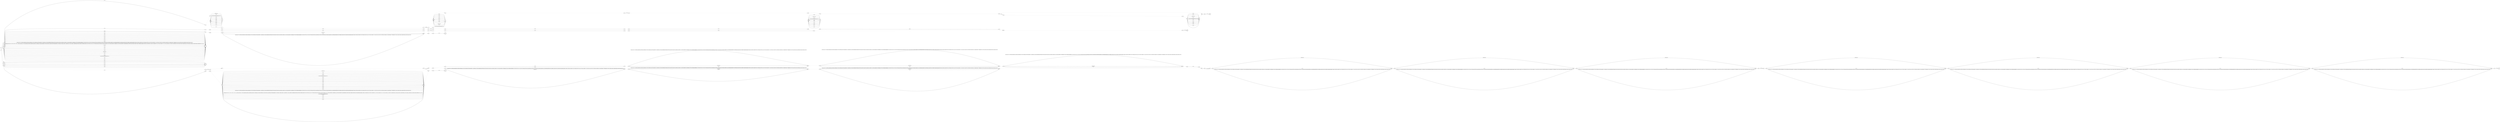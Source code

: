 digraph NFA {
rankdir = LR
27 [shape = doublecircle]
71 [shape = doublecircle]
95 [shape = doublecircle]
103 [shape = doublecircle]
105 [shape = doublecircle]
113 [shape = doublecircle]
115 [shape = doublecircle]
0 -> 2 [style=dotted]
0 -> 30 [style=dotted]
0 -> 72 [style=dotted]
0 -> 96 [style=dotted]
0 -> 104 [style=dotted]
0 -> 106 [style=dotted]
0 -> 114 [style=dotted]
1 -> 2 [style=dotted]
1 -> 30 [style=dotted]
1 -> 72 [style=dotted]
1 -> 96 [style=dotted]
1 -> 104 [style=dotted]
1 -> 106 [style=dotted]
1 -> 114 [style=dotted]
2 -> 3 [label="{ ['\"'] }"]
3 -> 6 [style=dotted]
4 -> 5 [label="{ ['.'] }"]
4 -> 5 [label="{ ['0']['2'-'9'] }"]
4 -> 5 [label="{ ['1'] }"]
4 -> 5 [label="{ ['A'-'Z']['_']['b'-'d']['g'-'k']['m'-'q']['v'-'z'] }"]
4 -> 5 [label="{ ['a'] }"]
4 -> 5 [label="{ ['e'] }"]
4 -> 5 [label="{ ['f'] }"]
4 -> 5 [label="{ ['l'] }"]
4 -> 5 [label="{ ['r'] }"]
4 -> 5 [label="{ ['s'] }"]
4 -> 5 [label="{ ['t'] }"]
4 -> 5 [label="{ ['u'] }"]
5 -> 4 [style=dotted]
5 -> 7 [style=dotted]
6 -> 4 [style=dotted]
7 -> 8 [style=dotted]
8 -> 9 [label="{ ['@'] }"]
9 -> 12 [style=dotted]
10 -> 11 [label="{ ['0']['2'-'9'] }"]
10 -> 11 [label="{ ['1'] }"]
10 -> 11 [label="{ ['A'-'Z']['_']['b'-'d']['g'-'k']['m'-'q']['v'-'z'] }"]
10 -> 11 [label="{ ['a'] }"]
10 -> 11 [label="{ ['e'] }"]
10 -> 11 [label="{ ['f'] }"]
10 -> 11 [label="{ ['l'] }"]
10 -> 11 [label="{ ['r'] }"]
10 -> 11 [label="{ ['s'] }"]
10 -> 11 [label="{ ['t'] }"]
10 -> 11 [label="{ ['u'] }"]
11 -> 10 [style=dotted]
11 -> 13 [style=dotted]
12 -> 10 [style=dotted]
13 -> 14 [style=dotted]
14 -> 15 [label="{ ['.'] }"]
15 -> 18 [style=dotted]
16 -> 17 [label="{ ['0']['2'-'9'] }"]
16 -> 17 [label="{ ['1'] }"]
16 -> 17 [label="{ ['A'-'Z']['_']['b'-'d']['g'-'k']['m'-'q']['v'-'z'] }"]
16 -> 17 [label="{ ['a'] }"]
16 -> 17 [label="{ ['e'] }"]
16 -> 17 [label="{ ['f'] }"]
16 -> 17 [label="{ ['l'] }"]
16 -> 17 [label="{ ['r'] }"]
16 -> 17 [label="{ ['s'] }"]
16 -> 17 [label="{ ['t'] }"]
16 -> 17 [label="{ ['u'] }"]
17 -> 16 [style=dotted]
17 -> 19 [style=dotted]
18 -> 16 [style=dotted]
19 -> 20 [style=dotted]
20 -> 21 [label="{ ['.'] }"]
20 -> 25 [style=dotted]
21 -> 24 [style=dotted]
22 -> 23 [label="{ ['0']['2'-'9'] }"]
22 -> 23 [label="{ ['1'] }"]
22 -> 23 [label="{ ['A'-'Z']['_']['b'-'d']['g'-'k']['m'-'q']['v'-'z'] }"]
22 -> 23 [label="{ ['a'] }"]
22 -> 23 [label="{ ['e'] }"]
22 -> 23 [label="{ ['f'] }"]
22 -> 23 [label="{ ['l'] }"]
22 -> 23 [label="{ ['r'] }"]
22 -> 23 [label="{ ['s'] }"]
22 -> 23 [label="{ ['t'] }"]
22 -> 23 [label="{ ['u'] }"]
23 -> 22 [style=dotted]
23 -> 25 [style=dotted]
24 -> 22 [style=dotted]
25 -> 26 [style=dotted]
26 -> 27 [label="{ ['\"'] }"]
28 -> 29 [label="{ ['\"'] }"]
29 -> 28 [style=dotted]
29 -> 31 [style=dotted]
30 -> 28 [style=dotted]
30 -> 31 [style=dotted]
31 -> 32 [style=dotted]
32 -> 33 [label="{ ['1'] }"]
32 -> 33 [style=dotted]
33 -> 50 [style=dotted]
34 -> 35 [label="{ ['0']['2'-'9'] }"]
34 -> 35 [label="{ ['1'] }"]
34 -> 35 [label="{ [1632-1641][1776-1785][1984-1993][2406-2415][2534-2543][2662-2671][2790-2799][2918-2927][3046-3055][3174-3183][3302-3311][3430-3439][3558-3567][3664-3673][3792-3801][3872-3881][4160-4169][4240-4249][6112-6121][6160-6169][6470-6479][6608-6617][6784-6793][6800-6809][6992-7001][7088-7097][7232-7241][7248-7257][42528-42537][43216-43225][43264-43273][43472-43481][43504-43513][43600-43609][44016-44025][65296-65305][66720-66729][68912-68921][69734-69743][69872-69881][69942-69951][70096-70105][70384-70393][70736-70745][70864-70873][71248-71257][71360-71369][71472-71481][71904-71913][72784-72793][73040-73049][73120-73129][92768-92777][93008-93017][120782-120831][123200-123209][123632-123641][125264-125273] }"]
35 -> 36 [style=dotted]
36 -> 37 [label="{ ['0']['2'-'9'] }"]
36 -> 37 [label="{ ['1'] }"]
36 -> 37 [label="{ [1632-1641][1776-1785][1984-1993][2406-2415][2534-2543][2662-2671][2790-2799][2918-2927][3046-3055][3174-3183][3302-3311][3430-3439][3558-3567][3664-3673][3792-3801][3872-3881][4160-4169][4240-4249][6112-6121][6160-6169][6470-6479][6608-6617][6784-6793][6800-6809][6992-7001][7088-7097][7232-7241][7248-7257][42528-42537][43216-43225][43264-43273][43472-43481][43504-43513][43600-43609][44016-44025][65296-65305][66720-66729][68912-68921][69734-69743][69872-69881][69942-69951][70096-70105][70384-70393][70736-70745][70864-70873][71248-71257][71360-71369][71472-71481][71904-71913][72784-72793][73040-73049][73120-73129][92768-92777][93008-93017][120782-120831][123200-123209][123632-123641][125264-125273] }"]
37 -> 38 [style=dotted]
38 -> 39 [label="{ ['0']['2'-'9'] }"]
38 -> 39 [label="{ ['1'] }"]
38 -> 39 [label="{ [1632-1641][1776-1785][1984-1993][2406-2415][2534-2543][2662-2671][2790-2799][2918-2927][3046-3055][3174-3183][3302-3311][3430-3439][3558-3567][3664-3673][3792-3801][3872-3881][4160-4169][4240-4249][6112-6121][6160-6169][6470-6479][6608-6617][6784-6793][6800-6809][6992-7001][7088-7097][7232-7241][7248-7257][42528-42537][43216-43225][43264-43273][43472-43481][43504-43513][43600-43609][44016-44025][65296-65305][66720-66729][68912-68921][69734-69743][69872-69881][69942-69951][70096-70105][70384-70393][70736-70745][70864-70873][71248-71257][71360-71369][71472-71481][71904-71913][72784-72793][73040-73049][73120-73129][92768-92777][93008-93017][120782-120831][123200-123209][123632-123641][125264-125273] }"]
39 -> 51 [style=dotted]
40 -> 41 [label="{ ['('] }"]
41 -> 42 [style=dotted]
42 -> 43 [label="{ ['0']['2'-'9'] }"]
42 -> 43 [label="{ ['1'] }"]
42 -> 43 [label="{ [1632-1641][1776-1785][1984-1993][2406-2415][2534-2543][2662-2671][2790-2799][2918-2927][3046-3055][3174-3183][3302-3311][3430-3439][3558-3567][3664-3673][3792-3801][3872-3881][4160-4169][4240-4249][6112-6121][6160-6169][6470-6479][6608-6617][6784-6793][6800-6809][6992-7001][7088-7097][7232-7241][7248-7257][42528-42537][43216-43225][43264-43273][43472-43481][43504-43513][43600-43609][44016-44025][65296-65305][66720-66729][68912-68921][69734-69743][69872-69881][69942-69951][70096-70105][70384-70393][70736-70745][70864-70873][71248-71257][71360-71369][71472-71481][71904-71913][72784-72793][73040-73049][73120-73129][92768-92777][93008-93017][120782-120831][123200-123209][123632-123641][125264-125273] }"]
43 -> 44 [style=dotted]
44 -> 45 [label="{ ['0']['2'-'9'] }"]
44 -> 45 [label="{ ['1'] }"]
44 -> 45 [label="{ [1632-1641][1776-1785][1984-1993][2406-2415][2534-2543][2662-2671][2790-2799][2918-2927][3046-3055][3174-3183][3302-3311][3430-3439][3558-3567][3664-3673][3792-3801][3872-3881][4160-4169][4240-4249][6112-6121][6160-6169][6470-6479][6608-6617][6784-6793][6800-6809][6992-7001][7088-7097][7232-7241][7248-7257][42528-42537][43216-43225][43264-43273][43472-43481][43504-43513][43600-43609][44016-44025][65296-65305][66720-66729][68912-68921][69734-69743][69872-69881][69942-69951][70096-70105][70384-70393][70736-70745][70864-70873][71248-71257][71360-71369][71472-71481][71904-71913][72784-72793][73040-73049][73120-73129][92768-92777][93008-93017][120782-120831][123200-123209][123632-123641][125264-125273] }"]
45 -> 46 [style=dotted]
46 -> 47 [label="{ ['0']['2'-'9'] }"]
46 -> 47 [label="{ ['1'] }"]
46 -> 47 [label="{ [1632-1641][1776-1785][1984-1993][2406-2415][2534-2543][2662-2671][2790-2799][2918-2927][3046-3055][3174-3183][3302-3311][3430-3439][3558-3567][3664-3673][3792-3801][3872-3881][4160-4169][4240-4249][6112-6121][6160-6169][6470-6479][6608-6617][6784-6793][6800-6809][6992-7001][7088-7097][7232-7241][7248-7257][42528-42537][43216-43225][43264-43273][43472-43481][43504-43513][43600-43609][44016-44025][65296-65305][66720-66729][68912-68921][69734-69743][69872-69881][69942-69951][70096-70105][70384-70393][70736-70745][70864-70873][71248-71257][71360-71369][71472-71481][71904-71913][72784-72793][73040-73049][73120-73129][92768-92777][93008-93017][120782-120831][123200-123209][123632-123641][125264-125273] }"]
47 -> 48 [style=dotted]
48 -> 49 [label="{ [')'] }"]
49 -> 51 [style=dotted]
50 -> 34 [style=dotted]
50 -> 40 [style=dotted]
51 -> 52 [style=dotted]
52 -> 53 [label="{ [' ']['-'] }"]
52 -> 53 [style=dotted]
53 -> 54 [style=dotted]
54 -> 55 [label="{ ['0']['2'-'9'] }"]
54 -> 55 [label="{ ['1'] }"]
54 -> 55 [label="{ [1632-1641][1776-1785][1984-1993][2406-2415][2534-2543][2662-2671][2790-2799][2918-2927][3046-3055][3174-3183][3302-3311][3430-3439][3558-3567][3664-3673][3792-3801][3872-3881][4160-4169][4240-4249][6112-6121][6160-6169][6470-6479][6608-6617][6784-6793][6800-6809][6992-7001][7088-7097][7232-7241][7248-7257][42528-42537][43216-43225][43264-43273][43472-43481][43504-43513][43600-43609][44016-44025][65296-65305][66720-66729][68912-68921][69734-69743][69872-69881][69942-69951][70096-70105][70384-70393][70736-70745][70864-70873][71248-71257][71360-71369][71472-71481][71904-71913][72784-72793][73040-73049][73120-73129][92768-92777][93008-93017][120782-120831][123200-123209][123632-123641][125264-125273] }"]
55 -> 56 [style=dotted]
56 -> 57 [label="{ ['0']['2'-'9'] }"]
56 -> 57 [label="{ ['1'] }"]
56 -> 57 [label="{ [1632-1641][1776-1785][1984-1993][2406-2415][2534-2543][2662-2671][2790-2799][2918-2927][3046-3055][3174-3183][3302-3311][3430-3439][3558-3567][3664-3673][3792-3801][3872-3881][4160-4169][4240-4249][6112-6121][6160-6169][6470-6479][6608-6617][6784-6793][6800-6809][6992-7001][7088-7097][7232-7241][7248-7257][42528-42537][43216-43225][43264-43273][43472-43481][43504-43513][43600-43609][44016-44025][65296-65305][66720-66729][68912-68921][69734-69743][69872-69881][69942-69951][70096-70105][70384-70393][70736-70745][70864-70873][71248-71257][71360-71369][71472-71481][71904-71913][72784-72793][73040-73049][73120-73129][92768-92777][93008-93017][120782-120831][123200-123209][123632-123641][125264-125273] }"]
57 -> 58 [style=dotted]
58 -> 59 [label="{ ['0']['2'-'9'] }"]
58 -> 59 [label="{ ['1'] }"]
58 -> 59 [label="{ [1632-1641][1776-1785][1984-1993][2406-2415][2534-2543][2662-2671][2790-2799][2918-2927][3046-3055][3174-3183][3302-3311][3430-3439][3558-3567][3664-3673][3792-3801][3872-3881][4160-4169][4240-4249][6112-6121][6160-6169][6470-6479][6608-6617][6784-6793][6800-6809][6992-7001][7088-7097][7232-7241][7248-7257][42528-42537][43216-43225][43264-43273][43472-43481][43504-43513][43600-43609][44016-44025][65296-65305][66720-66729][68912-68921][69734-69743][69872-69881][69942-69951][70096-70105][70384-70393][70736-70745][70864-70873][71248-71257][71360-71369][71472-71481][71904-71913][72784-72793][73040-73049][73120-73129][92768-92777][93008-93017][120782-120831][123200-123209][123632-123641][125264-125273] }"]
59 -> 60 [style=dotted]
60 -> 61 [label="{ [' ']['-'] }"]
60 -> 61 [style=dotted]
61 -> 62 [style=dotted]
62 -> 63 [label="{ ['0']['2'-'9'] }"]
62 -> 63 [label="{ ['1'] }"]
62 -> 63 [label="{ [1632-1641][1776-1785][1984-1993][2406-2415][2534-2543][2662-2671][2790-2799][2918-2927][3046-3055][3174-3183][3302-3311][3430-3439][3558-3567][3664-3673][3792-3801][3872-3881][4160-4169][4240-4249][6112-6121][6160-6169][6470-6479][6608-6617][6784-6793][6800-6809][6992-7001][7088-7097][7232-7241][7248-7257][42528-42537][43216-43225][43264-43273][43472-43481][43504-43513][43600-43609][44016-44025][65296-65305][66720-66729][68912-68921][69734-69743][69872-69881][69942-69951][70096-70105][70384-70393][70736-70745][70864-70873][71248-71257][71360-71369][71472-71481][71904-71913][72784-72793][73040-73049][73120-73129][92768-92777][93008-93017][120782-120831][123200-123209][123632-123641][125264-125273] }"]
63 -> 64 [style=dotted]
64 -> 65 [label="{ ['0']['2'-'9'] }"]
64 -> 65 [label="{ ['1'] }"]
64 -> 65 [label="{ [1632-1641][1776-1785][1984-1993][2406-2415][2534-2543][2662-2671][2790-2799][2918-2927][3046-3055][3174-3183][3302-3311][3430-3439][3558-3567][3664-3673][3792-3801][3872-3881][4160-4169][4240-4249][6112-6121][6160-6169][6470-6479][6608-6617][6784-6793][6800-6809][6992-7001][7088-7097][7232-7241][7248-7257][42528-42537][43216-43225][43264-43273][43472-43481][43504-43513][43600-43609][44016-44025][65296-65305][66720-66729][68912-68921][69734-69743][69872-69881][69942-69951][70096-70105][70384-70393][70736-70745][70864-70873][71248-71257][71360-71369][71472-71481][71904-71913][72784-72793][73040-73049][73120-73129][92768-92777][93008-93017][120782-120831][123200-123209][123632-123641][125264-125273] }"]
65 -> 66 [style=dotted]
66 -> 67 [label="{ ['0']['2'-'9'] }"]
66 -> 67 [label="{ ['1'] }"]
66 -> 67 [label="{ [1632-1641][1776-1785][1984-1993][2406-2415][2534-2543][2662-2671][2790-2799][2918-2927][3046-3055][3174-3183][3302-3311][3430-3439][3558-3567][3664-3673][3792-3801][3872-3881][4160-4169][4240-4249][6112-6121][6160-6169][6470-6479][6608-6617][6784-6793][6800-6809][6992-7001][7088-7097][7232-7241][7248-7257][42528-42537][43216-43225][43264-43273][43472-43481][43504-43513][43600-43609][44016-44025][65296-65305][66720-66729][68912-68921][69734-69743][69872-69881][69942-69951][70096-70105][70384-70393][70736-70745][70864-70873][71248-71257][71360-71369][71472-71481][71904-71913][72784-72793][73040-73049][73120-73129][92768-92777][93008-93017][120782-120831][123200-123209][123632-123641][125264-125273] }"]
67 -> 68 [style=dotted]
68 -> 69 [label="{ ['0']['2'-'9'] }"]
68 -> 69 [label="{ ['1'] }"]
68 -> 69 [label="{ [1632-1641][1776-1785][1984-1993][2406-2415][2534-2543][2662-2671][2790-2799][2918-2927][3046-3055][3174-3183][3302-3311][3430-3439][3558-3567][3664-3673][3792-3801][3872-3881][4160-4169][4240-4249][6112-6121][6160-6169][6470-6479][6608-6617][6784-6793][6800-6809][6992-7001][7088-7097][7232-7241][7248-7257][42528-42537][43216-43225][43264-43273][43472-43481][43504-43513][43600-43609][44016-44025][65296-65305][66720-66729][68912-68921][69734-69743][69872-69881][69942-69951][70096-70105][70384-70393][70736-70745][70864-70873][71248-71257][71360-71369][71472-71481][71904-71913][72784-72793][73040-73049][73120-73129][92768-92777][93008-93017][120782-120831][123200-123209][123632-123641][125264-125273] }"]
69 -> 70 [style=dotted]
70 -> 71 [label="{ ['\"'] }"]
72 -> 73 [label="{ ['\"'] }"]
73 -> 92 [style=dotted]
74 -> 75 [label="{ ['t'] }"]
75 -> 76 [style=dotted]
76 -> 77 [label="{ ['r'] }"]
77 -> 78 [style=dotted]
78 -> 79 [label="{ ['u'] }"]
79 -> 80 [style=dotted]
80 -> 81 [label="{ ['e'] }"]
81 -> 93 [style=dotted]
82 -> 83 [label="{ ['f'] }"]
83 -> 84 [style=dotted]
84 -> 85 [label="{ ['a'] }"]
85 -> 86 [style=dotted]
86 -> 87 [label="{ ['l'] }"]
87 -> 88 [style=dotted]
88 -> 89 [label="{ ['s'] }"]
89 -> 90 [style=dotted]
90 -> 91 [label="{ ['e'] }"]
91 -> 93 [style=dotted]
92 -> 74 [style=dotted]
92 -> 82 [style=dotted]
93 -> 94 [style=dotted]
94 -> 95 [label="{ ['\"'] }"]
96 -> 97 [label="{ ['\"'] }"]
97 -> 100 [style=dotted]
98 -> 99 [label="{ ['0']['2'-'9'] }"]
98 -> 99 [label="{ ['1'] }"]
98 -> 99 [label="{ [1632-1641][1776-1785][1984-1993][2406-2415][2534-2543][2662-2671][2790-2799][2918-2927][3046-3055][3174-3183][3302-3311][3430-3439][3558-3567][3664-3673][3792-3801][3872-3881][4160-4169][4240-4249][6112-6121][6160-6169][6470-6479][6608-6617][6784-6793][6800-6809][6992-7001][7088-7097][7232-7241][7248-7257][42528-42537][43216-43225][43264-43273][43472-43481][43504-43513][43600-43609][44016-44025][65296-65305][66720-66729][68912-68921][69734-69743][69872-69881][69942-69951][70096-70105][70384-70393][70736-70745][70864-70873][71248-71257][71360-71369][71472-71481][71904-71913][72784-72793][73040-73049][73120-73129][92768-92777][93008-93017][120782-120831][123200-123209][123632-123641][125264-125273] }"]
99 -> 98 [style=dotted]
99 -> 101 [style=dotted]
100 -> 98 [style=dotted]
101 -> 102 [style=dotted]
102 -> 103 [label="{ ['\"'] }"]
104 -> 105 [label="{ [','] }"]
104 -> 105 [label="{ [':'] }"]
104 -> 105 [label="{ ['['] }"]
104 -> 105 [label="{ [']'] }"]
104 -> 105 [label="{ ['{'] }"]
104 -> 105 [label="{ ['}'] }"]
106 -> 107 [label="{ ['\"'] }"]
107 -> 110 [style=dotted]
108 -> 109 [label="{ [0-9][14-31]['!']['#'-''']['*'-'+']['/'][';'-'?']['\']['^']['`']['|']['~'-132][134-1631][1642-1775][1786-1983][1994-2405][2416-2533][2544-2661][2672-2789][2800-2917][2928-3045][3056-3173][3184-3301][3312-3429][3440-3557][3568-3663][3674-3791][3802-3871][3882-4159][4170-4239][4250-6111][6122-6159][6170-6469][6480-6607][6618-6783][6794-6799][6810-6991][7002-7087][7098-7231][7242-7247][7258-8231][8234-42527][42538-43215][43226-43263][43274-43471][43482-43503][43514-43599][43610-44015][44026-55295][57344-65295][65306-66719][66730-68911][68922-69733][69744-69871][69882-69941][69952-70095][70106-70383][70394-70735][70746-70863][70874-71247][71258-71359][71370-71471][71482-71903][71914-72783][72794-73039][73050-73119][73130-92767][92778-93007][93018-120781][120832-123199][123210-123631][123642-125263][125274-1114111] }"]
108 -> 109 [label="{ [10-13][133][8232-8233][55296-57343] }"]
108 -> 109 [label="{ [' ']['-'] }"]
108 -> 109 [label="{ ['('] }"]
108 -> 109 [label="{ [')'] }"]
108 -> 109 [label="{ [','] }"]
108 -> 109 [label="{ ['.'] }"]
108 -> 109 [label="{ ['0']['2'-'9'] }"]
108 -> 109 [label="{ ['1'] }"]
108 -> 109 [label="{ [':'] }"]
108 -> 109 [label="{ ['@'] }"]
108 -> 109 [label="{ ['A'-'Z']['_']['b'-'d']['g'-'k']['m'-'q']['v'-'z'] }"]
108 -> 109 [label="{ ['['] }"]
108 -> 109 [label="{ [']'] }"]
108 -> 109 [label="{ ['a'] }"]
108 -> 109 [label="{ ['e'] }"]
108 -> 109 [label="{ ['f'] }"]
108 -> 109 [label="{ ['l'] }"]
108 -> 109 [label="{ ['r'] }"]
108 -> 109 [label="{ ['s'] }"]
108 -> 109 [label="{ ['t'] }"]
108 -> 109 [label="{ ['u'] }"]
108 -> 109 [label="{ ['{'] }"]
108 -> 109 [label="{ ['}'] }"]
108 -> 109 [label="{ [1632-1641][1776-1785][1984-1993][2406-2415][2534-2543][2662-2671][2790-2799][2918-2927][3046-3055][3174-3183][3302-3311][3430-3439][3558-3567][3664-3673][3792-3801][3872-3881][4160-4169][4240-4249][6112-6121][6160-6169][6470-6479][6608-6617][6784-6793][6800-6809][6992-7001][7088-7097][7232-7241][7248-7257][42528-42537][43216-43225][43264-43273][43472-43481][43504-43513][43600-43609][44016-44025][65296-65305][66720-66729][68912-68921][69734-69743][69872-69881][69942-69951][70096-70105][70384-70393][70736-70745][70864-70873][71248-71257][71360-71369][71472-71481][71904-71913][72784-72793][73040-73049][73120-73129][92768-92777][93008-93017][120782-120831][123200-123209][123632-123641][125264-125273] }"]
109 -> 108 [style=dotted]
109 -> 111 [style=dotted]
110 -> 108 [style=dotted]
110 -> 111 [style=dotted]
111 -> 112 [style=dotted]
112 -> 113 [label="{ ['\"'] }"]
114 -> 115 [label="{ [0-9][14-31]['!']['#'-''']['*'-'+']['/'][';'-'?']['\']['^']['`']['|']['~'-132][134-1631][1642-1775][1786-1983][1994-2405][2416-2533][2544-2661][2672-2789][2800-2917][2928-3045][3056-3173][3184-3301][3312-3429][3440-3557][3568-3663][3674-3791][3802-3871][3882-4159][4170-4239][4250-6111][6122-6159][6170-6469][6480-6607][6618-6783][6794-6799][6810-6991][7002-7087][7098-7231][7242-7247][7258-8231][8234-42527][42538-43215][43226-43263][43274-43471][43482-43503][43514-43599][43610-44015][44026-55295][57344-65295][65306-66719][66730-68911][68922-69733][69744-69871][69882-69941][69952-70095][70106-70383][70394-70735][70746-70863][70874-71247][71258-71359][71370-71471][71482-71903][71914-72783][72794-73039][73050-73119][73130-92767][92778-93007][93018-120781][120832-123199][123210-123631][123642-125263][125274-1114111] }"]
114 -> 115 [label="{ [' ']['-'] }"]
114 -> 115 [label="{ ['\"'] }"]
114 -> 115 [label="{ ['('] }"]
114 -> 115 [label="{ [')'] }"]
114 -> 115 [label="{ [','] }"]
114 -> 115 [label="{ ['.'] }"]
114 -> 115 [label="{ ['0']['2'-'9'] }"]
114 -> 115 [label="{ ['1'] }"]
114 -> 115 [label="{ [':'] }"]
114 -> 115 [label="{ ['@'] }"]
114 -> 115 [label="{ ['A'-'Z']['_']['b'-'d']['g'-'k']['m'-'q']['v'-'z'] }"]
114 -> 115 [label="{ ['['] }"]
114 -> 115 [label="{ [']'] }"]
114 -> 115 [label="{ ['a'] }"]
114 -> 115 [label="{ ['e'] }"]
114 -> 115 [label="{ ['f'] }"]
114 -> 115 [label="{ ['l'] }"]
114 -> 115 [label="{ ['r'] }"]
114 -> 115 [label="{ ['s'] }"]
114 -> 115 [label="{ ['t'] }"]
114 -> 115 [label="{ ['u'] }"]
114 -> 115 [label="{ ['{'] }"]
114 -> 115 [label="{ ['}'] }"]
114 -> 115 [label="{ [1632-1641][1776-1785][1984-1993][2406-2415][2534-2543][2662-2671][2790-2799][2918-2927][3046-3055][3174-3183][3302-3311][3430-3439][3558-3567][3664-3673][3792-3801][3872-3881][4160-4169][4240-4249][6112-6121][6160-6169][6470-6479][6608-6617][6784-6793][6800-6809][6992-7001][7088-7097][7232-7241][7248-7257][42528-42537][43216-43225][43264-43273][43472-43481][43504-43513][43600-43609][44016-44025][65296-65305][66720-66729][68912-68921][69734-69743][69872-69881][69942-69951][70096-70105][70384-70393][70736-70745][70864-70873][71248-71257][71360-71369][71472-71481][71904-71913][72784-72793][73040-73049][73120-73129][92768-92777][93008-93017][120782-120831][123200-123209][123632-123641][125264-125273] }"]
}

